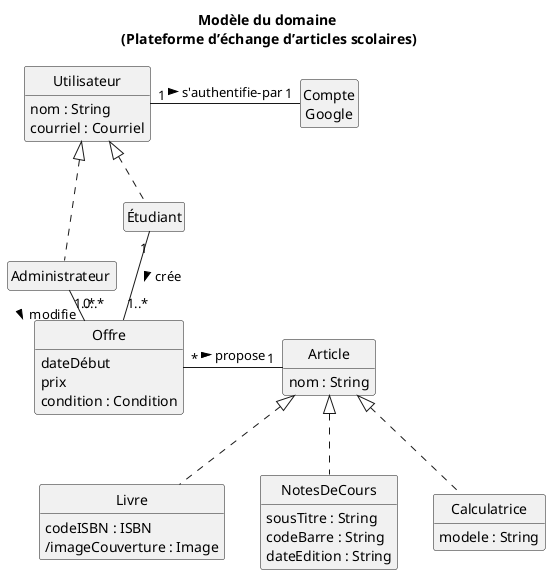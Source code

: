 @startuml
skinparam style strictuml
hide methods
hide empty members
title Modèle du domaine \n(Plateforme d’échange d’articles scolaires)
class Utilisateur {
  nom : String
  courriel : Courriel
}

class  "Étudiant"  as E
class E {
}

class "Administrateur " as A 
class A {
  
}

class "Compte\nGoogle" as Compte {
}

class Article {
  nom : String
}

class Livre {
  codeISBN : ISBN
  /imageCouverture : Image
}
class NotesDeCours {
  sousTitre : String
  codeBarre : String
  dateEdition : String
}
class Calculatrice {
  modele : String
}


class Offre{
  dateDébut
  prix
  condition : Condition
}


A .up.|> Utilisateur
E .up.|> Utilisateur
Livre .up.|> Article
NotesDeCours .up.|> Article
Calculatrice .up.|> Article
Utilisateur "1" - "1" Compte: s'authentifie-par >

E "1" -- "1..*" Offre: crée >
'E "0..*" - "1..*" Offre: Misé >
'E "0..*" - "1..*" Article: recherche >
Offre "*" - "1" Article : propose >
A "1..*" - "0..*" Offre : modifie >
@enduml
